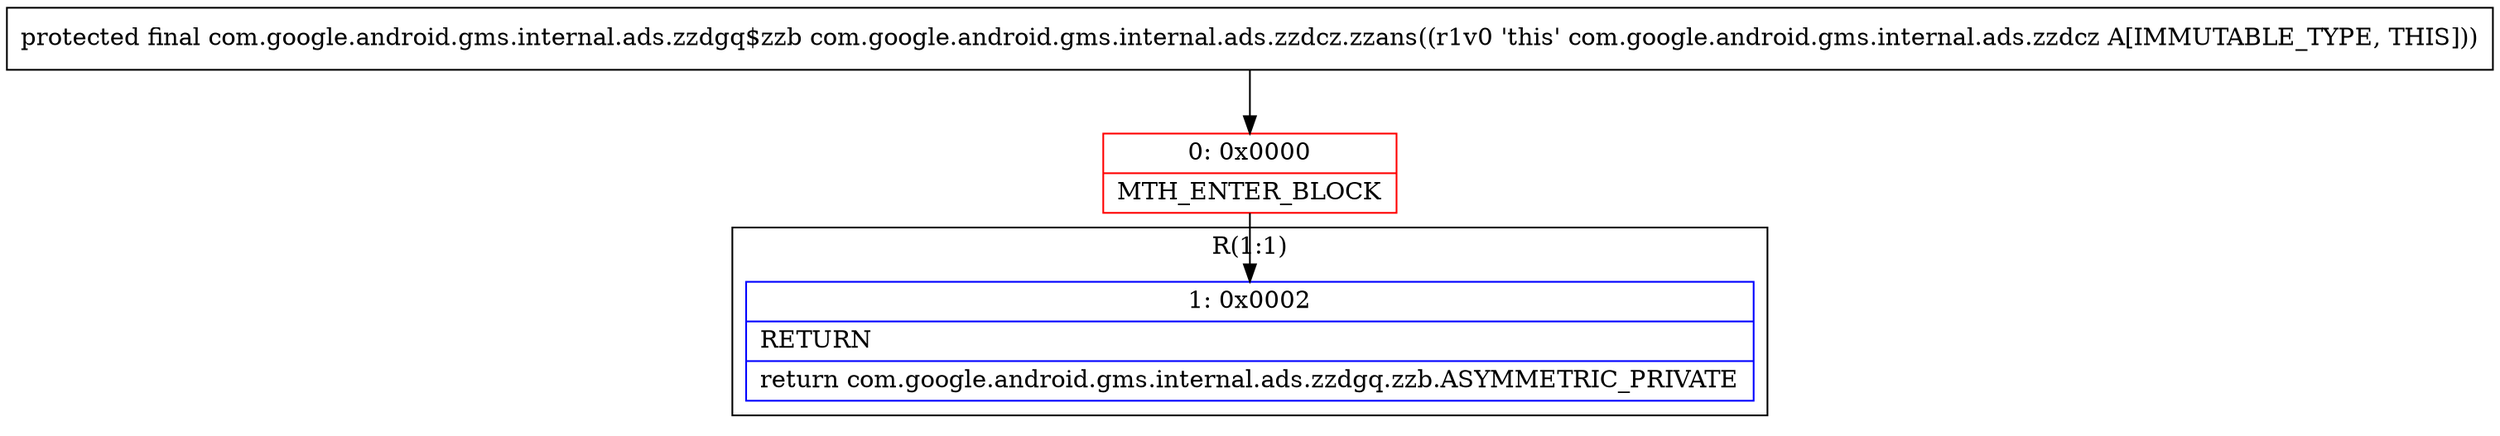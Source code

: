 digraph "CFG forcom.google.android.gms.internal.ads.zzdcz.zzans()Lcom\/google\/android\/gms\/internal\/ads\/zzdgq$zzb;" {
subgraph cluster_Region_330669483 {
label = "R(1:1)";
node [shape=record,color=blue];
Node_1 [shape=record,label="{1\:\ 0x0002|RETURN\l|return com.google.android.gms.internal.ads.zzdgq.zzb.ASYMMETRIC_PRIVATE\l}"];
}
Node_0 [shape=record,color=red,label="{0\:\ 0x0000|MTH_ENTER_BLOCK\l}"];
MethodNode[shape=record,label="{protected final com.google.android.gms.internal.ads.zzdgq$zzb com.google.android.gms.internal.ads.zzdcz.zzans((r1v0 'this' com.google.android.gms.internal.ads.zzdcz A[IMMUTABLE_TYPE, THIS])) }"];
MethodNode -> Node_0;
Node_0 -> Node_1;
}

